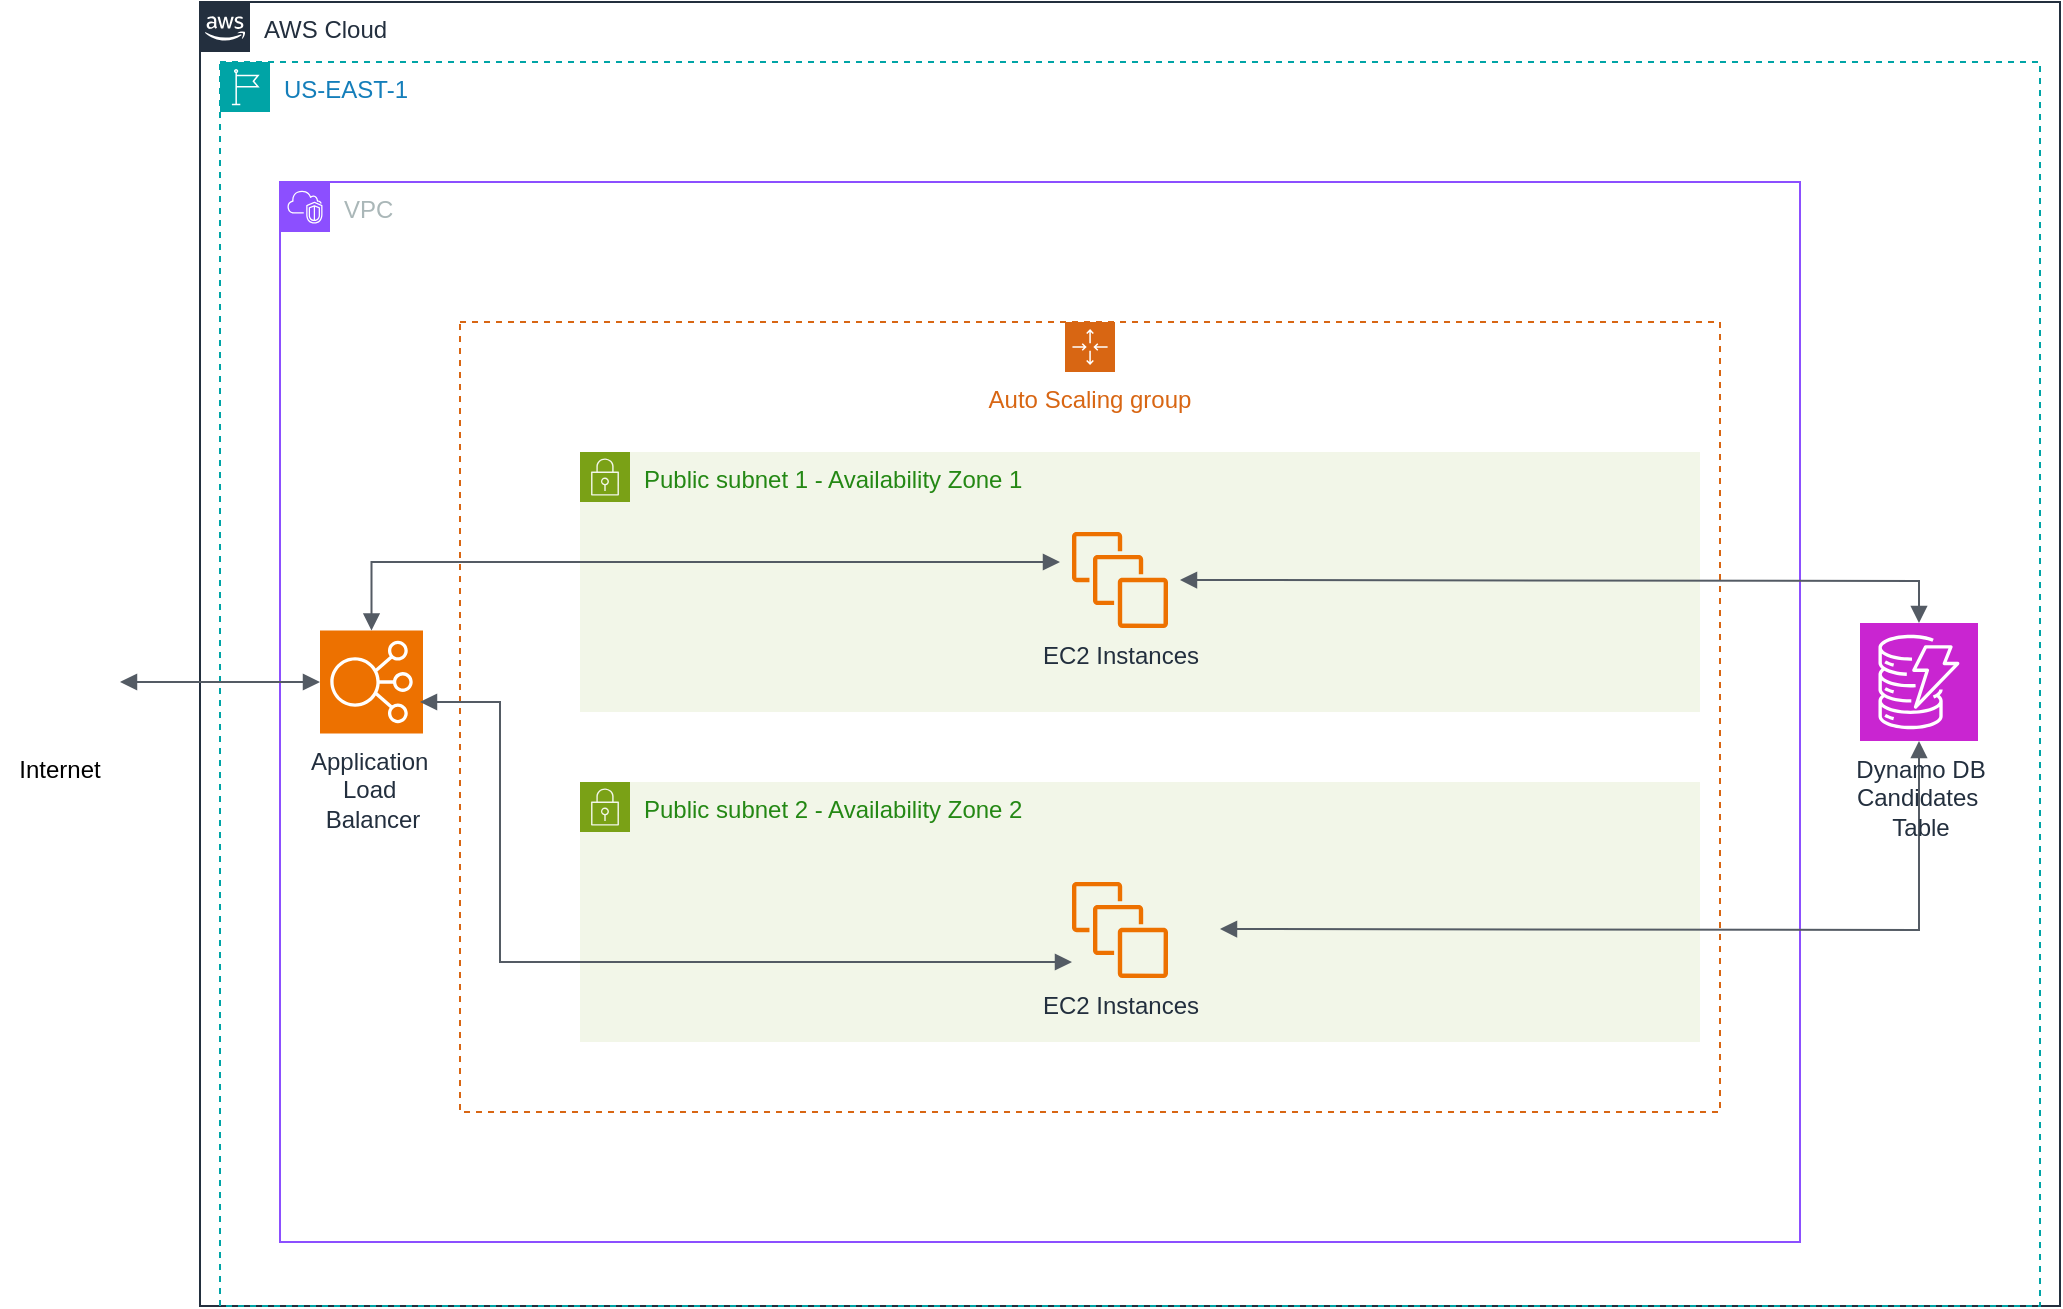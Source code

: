 <mxfile version="26.0.1">
  <diagram id="Ht1M8jgEwFfnCIfOTk4-" name="Page-1">
    <mxGraphModel grid="1" page="1" gridSize="10" guides="1" tooltips="1" connect="1" arrows="1" fold="1" pageScale="1" pageWidth="1169" pageHeight="827" math="0" shadow="0">
      <root>
        <mxCell id="0" />
        <mxCell id="1" parent="0" />
        <mxCell id="UEzPUAAOIrF-is8g5C7q-74" value="AWS Cloud" style="points=[[0,0],[0.25,0],[0.5,0],[0.75,0],[1,0],[1,0.25],[1,0.5],[1,0.75],[1,1],[0.75,1],[0.5,1],[0.25,1],[0,1],[0,0.75],[0,0.5],[0,0.25]];outlineConnect=0;gradientColor=none;html=1;whiteSpace=wrap;fontSize=12;fontStyle=0;shape=mxgraph.aws4.group;grIcon=mxgraph.aws4.group_aws_cloud_alt;strokeColor=#232F3E;fillColor=none;verticalAlign=top;align=left;spacingLeft=30;fontColor=#232F3E;dashed=0;labelBackgroundColor=#ffffff;container=1;pointerEvents=0;collapsible=0;recursiveResize=0;" vertex="1" parent="1">
          <mxGeometry x="150" y="90" width="930" height="652" as="geometry" />
        </mxCell>
        <mxCell id="2To4Lg_6mNJgqHkVp9uK-2" value="US-EAST-1" style="points=[[0,0],[0.25,0],[0.5,0],[0.75,0],[1,0],[1,0.25],[1,0.5],[1,0.75],[1,1],[0.75,1],[0.5,1],[0.25,1],[0,1],[0,0.75],[0,0.5],[0,0.25]];outlineConnect=0;gradientColor=none;html=1;whiteSpace=wrap;fontSize=12;fontStyle=0;container=1;pointerEvents=0;collapsible=0;recursiveResize=0;shape=mxgraph.aws4.group;grIcon=mxgraph.aws4.group_region;strokeColor=#00A4A6;fillColor=none;verticalAlign=top;align=left;spacingLeft=30;fontColor=#147EBA;dashed=1;" vertex="1" parent="UEzPUAAOIrF-is8g5C7q-74">
          <mxGeometry x="10" y="30" width="910" height="622" as="geometry" />
        </mxCell>
        <mxCell id="2To4Lg_6mNJgqHkVp9uK-8" value="VPC" style="points=[[0,0],[0.25,0],[0.5,0],[0.75,0],[1,0],[1,0.25],[1,0.5],[1,0.75],[1,1],[0.75,1],[0.5,1],[0.25,1],[0,1],[0,0.75],[0,0.5],[0,0.25]];outlineConnect=0;gradientColor=none;html=1;whiteSpace=wrap;fontSize=12;fontStyle=0;container=1;pointerEvents=0;collapsible=0;recursiveResize=0;shape=mxgraph.aws4.group;grIcon=mxgraph.aws4.group_vpc2;strokeColor=#8C4FFF;fillColor=none;verticalAlign=top;align=left;spacingLeft=30;fontColor=#AAB7B8;dashed=0;" vertex="1" parent="2To4Lg_6mNJgqHkVp9uK-2">
          <mxGeometry x="30" y="60" width="760" height="530" as="geometry" />
        </mxCell>
        <mxCell id="2To4Lg_6mNJgqHkVp9uK-17" value="Auto Scaling group" style="points=[[0,0],[0.25,0],[0.5,0],[0.75,0],[1,0],[1,0.25],[1,0.5],[1,0.75],[1,1],[0.75,1],[0.5,1],[0.25,1],[0,1],[0,0.75],[0,0.5],[0,0.25]];outlineConnect=0;gradientColor=none;html=1;whiteSpace=wrap;fontSize=12;fontStyle=0;container=1;pointerEvents=0;collapsible=0;recursiveResize=0;shape=mxgraph.aws4.groupCenter;grIcon=mxgraph.aws4.group_auto_scaling_group;grStroke=1;strokeColor=#D86613;fillColor=none;verticalAlign=top;align=center;fontColor=#D86613;dashed=1;spacingTop=25;" vertex="1" parent="2To4Lg_6mNJgqHkVp9uK-8">
          <mxGeometry x="90" y="70" width="630" height="395" as="geometry" />
        </mxCell>
        <mxCell id="2To4Lg_6mNJgqHkVp9uK-23" value="Public subnet 2 - Availability Zone 2" style="points=[[0,0],[0.25,0],[0.5,0],[0.75,0],[1,0],[1,0.25],[1,0.5],[1,0.75],[1,1],[0.75,1],[0.5,1],[0.25,1],[0,1],[0,0.75],[0,0.5],[0,0.25]];outlineConnect=0;gradientColor=none;html=1;whiteSpace=wrap;fontSize=12;fontStyle=0;container=1;pointerEvents=0;collapsible=0;recursiveResize=0;shape=mxgraph.aws4.group;grIcon=mxgraph.aws4.group_security_group;grStroke=0;strokeColor=#7AA116;fillColor=#F2F6E8;verticalAlign=top;align=left;spacingLeft=30;fontColor=#248814;dashed=0;" vertex="1" parent="2To4Lg_6mNJgqHkVp9uK-17">
          <mxGeometry x="60" y="230" width="560" height="130" as="geometry" />
        </mxCell>
        <mxCell id="2To4Lg_6mNJgqHkVp9uK-26" value="EC2&lt;span style=&quot;background-color: transparent; color: light-dark(rgb(35, 47, 62), rgb(189, 199, 212));&quot;&gt;&amp;nbsp;Instances&lt;/span&gt;" style="sketch=0;outlineConnect=0;fontColor=#232F3E;gradientColor=none;fillColor=#ED7100;strokeColor=none;dashed=0;verticalLabelPosition=bottom;verticalAlign=top;align=center;html=1;fontSize=12;fontStyle=0;aspect=fixed;pointerEvents=1;shape=mxgraph.aws4.instances;" vertex="1" parent="2To4Lg_6mNJgqHkVp9uK-23">
          <mxGeometry x="246" y="50" width="48" height="48" as="geometry" />
        </mxCell>
        <mxCell id="2To4Lg_6mNJgqHkVp9uK-50" value="" style="edgeStyle=orthogonalEdgeStyle;html=1;endArrow=block;elbow=vertical;startArrow=block;startFill=1;endFill=1;strokeColor=#545B64;rounded=0;" edge="1" parent="2To4Lg_6mNJgqHkVp9uK-23" target="2To4Lg_6mNJgqHkVp9uK-33">
          <mxGeometry width="100" relative="1" as="geometry">
            <mxPoint x="320" y="73.5" as="sourcePoint" />
            <mxPoint x="420" y="73.5" as="targetPoint" />
          </mxGeometry>
        </mxCell>
        <mxCell id="2To4Lg_6mNJgqHkVp9uK-24" value="Public subnet 1 - Availability Zone 1" style="points=[[0,0],[0.25,0],[0.5,0],[0.75,0],[1,0],[1,0.25],[1,0.5],[1,0.75],[1,1],[0.75,1],[0.5,1],[0.25,1],[0,1],[0,0.75],[0,0.5],[0,0.25]];outlineConnect=0;gradientColor=none;html=1;whiteSpace=wrap;fontSize=12;fontStyle=0;container=1;pointerEvents=0;collapsible=0;recursiveResize=0;shape=mxgraph.aws4.group;grIcon=mxgraph.aws4.group_security_group;grStroke=0;strokeColor=#7AA116;fillColor=#F2F6E8;verticalAlign=top;align=left;spacingLeft=30;fontColor=#248814;dashed=0;" vertex="1" parent="2To4Lg_6mNJgqHkVp9uK-17">
          <mxGeometry x="60" y="65" width="560" height="130" as="geometry" />
        </mxCell>
        <mxCell id="2To4Lg_6mNJgqHkVp9uK-25" value="EC2 Instances" style="sketch=0;outlineConnect=0;fontColor=#232F3E;gradientColor=none;fillColor=#ED7100;strokeColor=none;dashed=0;verticalLabelPosition=bottom;verticalAlign=top;align=center;html=1;fontSize=12;fontStyle=0;aspect=fixed;pointerEvents=1;shape=mxgraph.aws4.instances;" vertex="1" parent="2To4Lg_6mNJgqHkVp9uK-24">
          <mxGeometry x="246" y="40" width="48" height="48" as="geometry" />
        </mxCell>
        <mxCell id="2To4Lg_6mNJgqHkVp9uK-32" value="Application&amp;nbsp;&lt;div&gt;Load&amp;nbsp;&lt;/div&gt;&lt;div&gt;Balancer&lt;div&gt;&lt;br&gt;&lt;/div&gt;&lt;/div&gt;" style="sketch=0;points=[[0,0,0],[0.25,0,0],[0.5,0,0],[0.75,0,0],[1,0,0],[0,1,0],[0.25,1,0],[0.5,1,0],[0.75,1,0],[1,1,0],[0,0.25,0],[0,0.5,0],[0,0.75,0],[1,0.25,0],[1,0.5,0],[1,0.75,0]];outlineConnect=0;fontColor=#232F3E;fillColor=#ED7100;strokeColor=#ffffff;dashed=0;verticalLabelPosition=bottom;verticalAlign=top;align=center;html=1;fontSize=12;fontStyle=0;aspect=fixed;shape=mxgraph.aws4.resourceIcon;resIcon=mxgraph.aws4.elastic_load_balancing;" vertex="1" parent="2To4Lg_6mNJgqHkVp9uK-8">
          <mxGeometry x="20" y="224.25" width="51.5" height="51.5" as="geometry" />
        </mxCell>
        <mxCell id="2To4Lg_6mNJgqHkVp9uK-44" value="" style="edgeStyle=orthogonalEdgeStyle;html=1;endArrow=block;elbow=vertical;startArrow=block;startFill=1;endFill=1;strokeColor=#545B64;rounded=0;" edge="1" parent="2To4Lg_6mNJgqHkVp9uK-8" target="2To4Lg_6mNJgqHkVp9uK-26">
          <mxGeometry width="100" relative="1" as="geometry">
            <mxPoint x="70" y="260" as="sourcePoint" />
            <mxPoint x="140" y="260" as="targetPoint" />
            <Array as="points">
              <mxPoint x="110" y="260" />
              <mxPoint x="110" y="390" />
            </Array>
          </mxGeometry>
        </mxCell>
        <mxCell id="2To4Lg_6mNJgqHkVp9uK-43" value="" style="edgeStyle=orthogonalEdgeStyle;html=1;endArrow=block;elbow=vertical;startArrow=block;startFill=1;endFill=1;strokeColor=#545B64;rounded=0;" edge="1" parent="2To4Lg_6mNJgqHkVp9uK-8" source="2To4Lg_6mNJgqHkVp9uK-32">
          <mxGeometry width="100" relative="1" as="geometry">
            <mxPoint x="190" y="198.5" as="sourcePoint" />
            <mxPoint x="390" y="190" as="targetPoint" />
            <Array as="points">
              <mxPoint x="46" y="190" />
            </Array>
          </mxGeometry>
        </mxCell>
        <mxCell id="2To4Lg_6mNJgqHkVp9uK-33" value="Dynamo DB&lt;div&gt;Candidates&amp;nbsp;&lt;/div&gt;&lt;div&gt;Table&lt;/div&gt;" style="sketch=0;points=[[0,0,0],[0.25,0,0],[0.5,0,0],[0.75,0,0],[1,0,0],[0,1,0],[0.25,1,0],[0.5,1,0],[0.75,1,0],[1,1,0],[0,0.25,0],[0,0.5,0],[0,0.75,0],[1,0.25,0],[1,0.5,0],[1,0.75,0]];outlineConnect=0;fontColor=#232F3E;fillColor=#C925D1;strokeColor=#ffffff;dashed=0;verticalLabelPosition=bottom;verticalAlign=top;align=center;html=1;fontSize=12;fontStyle=0;aspect=fixed;shape=mxgraph.aws4.resourceIcon;resIcon=mxgraph.aws4.dynamodb;" vertex="1" parent="2To4Lg_6mNJgqHkVp9uK-2">
          <mxGeometry x="820" y="280.5" width="59" height="59" as="geometry" />
        </mxCell>
        <mxCell id="2To4Lg_6mNJgqHkVp9uK-49" value="" style="edgeStyle=orthogonalEdgeStyle;html=1;endArrow=block;elbow=vertical;startArrow=block;startFill=1;endFill=1;strokeColor=#545B64;rounded=0;entryX=0.5;entryY=0;entryDx=0;entryDy=0;entryPerimeter=0;" edge="1" parent="2To4Lg_6mNJgqHkVp9uK-2" target="2To4Lg_6mNJgqHkVp9uK-33">
          <mxGeometry width="100" relative="1" as="geometry">
            <mxPoint x="480" y="259" as="sourcePoint" />
            <mxPoint x="574" y="259" as="targetPoint" />
          </mxGeometry>
        </mxCell>
        <mxCell id="2To4Lg_6mNJgqHkVp9uK-34" value="Internet&#xa;" style="shape=image;verticalLabelPosition=bottom;labelBackgroundColor=default;verticalAlign=top;aspect=fixed;imageAspect=0;image=https://cdn-icons-png.flaticon.com/512/493/493805.png;" vertex="1" parent="1">
          <mxGeometry x="50" y="400" width="60" height="60" as="geometry" />
        </mxCell>
        <mxCell id="2To4Lg_6mNJgqHkVp9uK-38" value="" style="edgeStyle=orthogonalEdgeStyle;html=1;endArrow=block;elbow=vertical;startArrow=block;startFill=1;endFill=1;strokeColor=#545B64;rounded=0;" edge="1" parent="1">
          <mxGeometry width="100" relative="1" as="geometry">
            <mxPoint x="110" y="430" as="sourcePoint" />
            <mxPoint x="210" y="430" as="targetPoint" />
          </mxGeometry>
        </mxCell>
        <mxCell id="2To4Lg_6mNJgqHkVp9uK-46" value="" style="edgeStyle=orthogonalEdgeStyle;html=1;endArrow=block;elbow=vertical;startArrow=block;startFill=1;endFill=1;strokeColor=#545B64;rounded=0;" edge="1" parent="1">
          <mxGeometry width="100" relative="1" as="geometry">
            <mxPoint x="630" y="380" as="sourcePoint" />
            <mxPoint x="630" y="380" as="targetPoint" />
          </mxGeometry>
        </mxCell>
      </root>
    </mxGraphModel>
  </diagram>
</mxfile>
